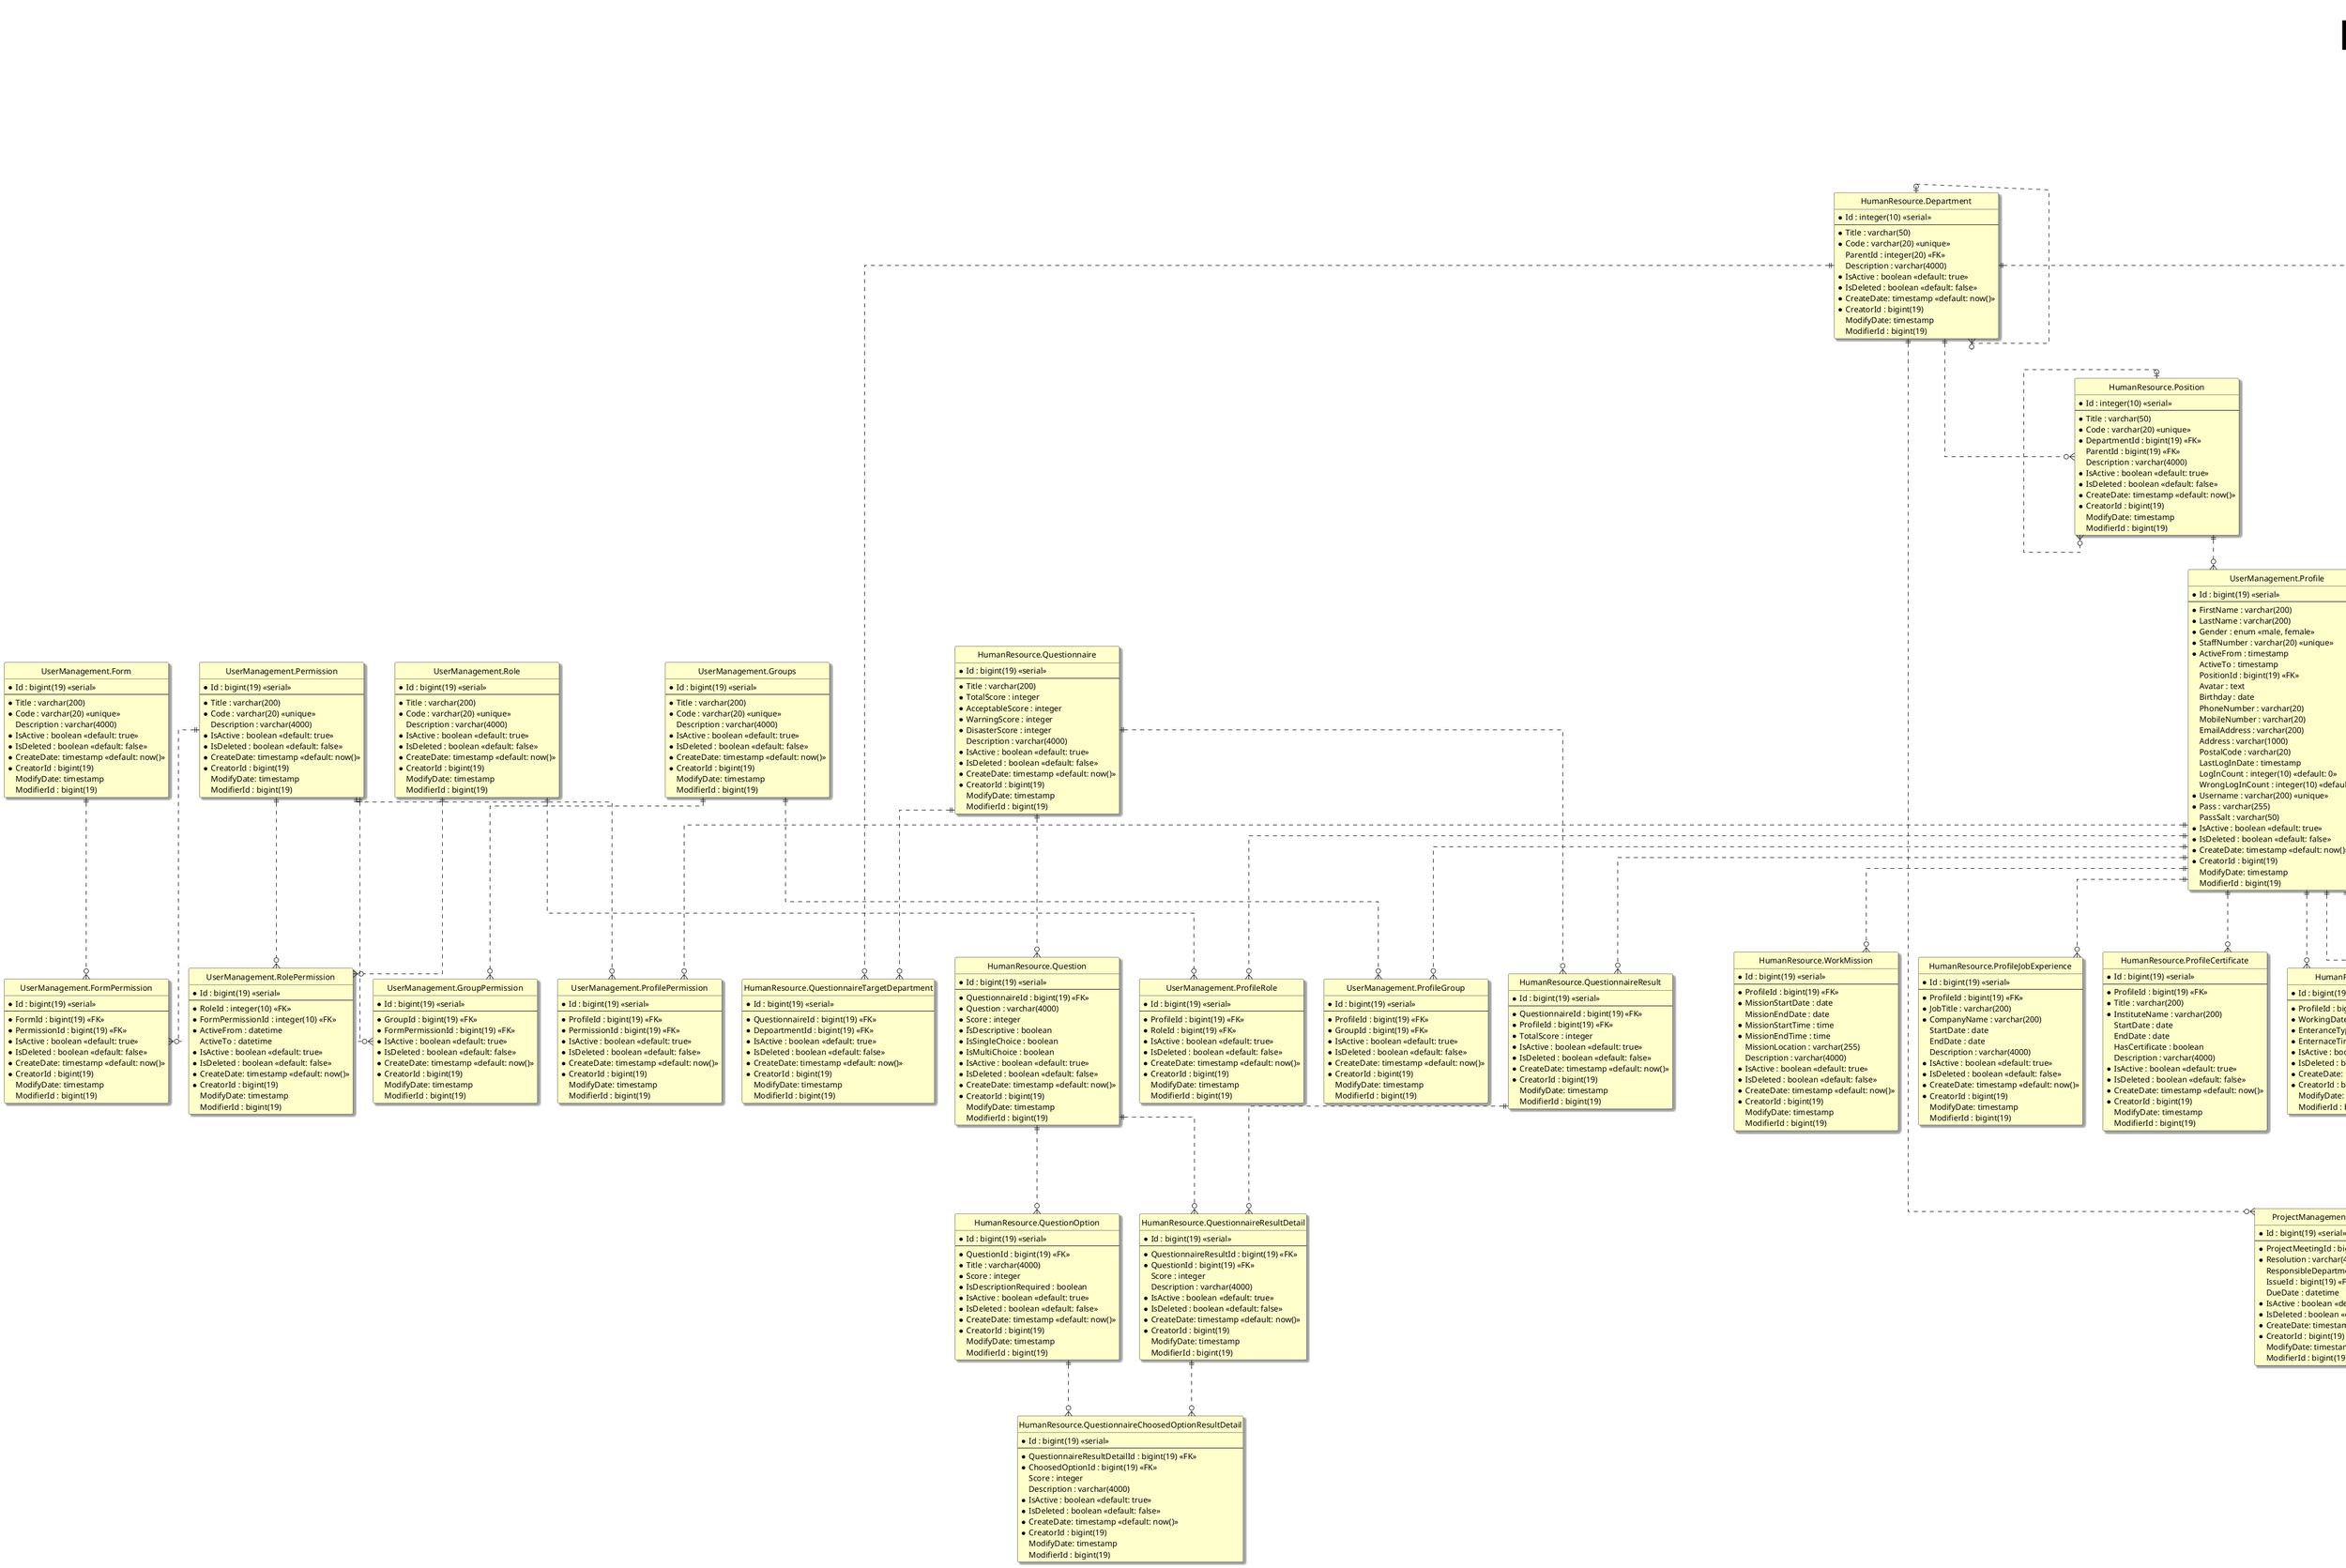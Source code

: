 @startuml
hide circle
skinparam classBackgroundColor #Business
skinparam linetype ortho
skinparam Shadowing True
skinparam TitleFontSize 72pt

title Horizon Research Project (HRP) \n Entity Relationship Diagram \n Version 25.4.7

entity "Basic.EducationLevel" as educationLevel {
  *Id : bigint(19) <<serial>>
  --
  *Title : varchar(200)
  *Code : varchar(20) <<unique>>
  Description : varchar(4000)
  *IsActive : boolean <<default: true>>
  *IsDeleted : boolean <<default: false>>
  *CreateDate: timestamp <<default: now()>>
  *CreatorId : bigint(19)
  ModifyDate: timestamp
  ModifierId : bigint(19)
}

entity "Basic.Priority" as priority {
  *Id : bigint(19) <<serial>>
  --
  *Title : varchar(200)
  *Code : varchar(20) <<unique>>
  *Ordering : integer
  *Color : varchar(7)
  Description : varchar(4000)
  *IsActive : boolean <<default: true>>
  *IsDeleted : boolean <<default: false>>
  *CreateDate: timestamp <<default: now()>>
  *CreatorId : bigint(19)
  ModifyDate: timestamp
  ModifierId : bigint(19)
}

entity "Basic.IssueType" as issueType {
  *Id : bigint(19) <<serial>>
  --
  *Title : varchar(200)
  *Code : varchar(20) <<unique>>
  *IconAddress : varchar(1000)
  *Color : varchar(7)
  Description : varchar(4000)
  *IsActive : boolean <<default: true>>
  *IsDeleted : boolean <<default: false>>
  *CreateDate: timestamp <<default: now()>>
  *CreatorId : bigint(19)
  ModifyDate: timestamp
  ModifierId : bigint(19)
}

entity "Basic.Status" as status {
  *Id : bigint(19) <<serial>>
  --
  *Title : varchar(200)
  *Code : varchar(20) <<unique>>
  Description : varchar(4000)
  *Color : varchar(7)
  *IsToDo : boolean
  *IsInProgress : boolean
  *IsDone : boolean
  *IsActive : boolean <<default: true>>
  *IsDeleted : boolean <<default: false>>
  *CreateDate: timestamp <<default: now()>>
  *CreatorId : bigint(19)
  ModifyDate: timestamp
  ModifierId : bigint(19)
}

entity "Basic.Resolvation" as resolvation {
  *Id : bigint(19) <<serial>>
  --
  *Title : varchar(200)
  *Code : varchar(20) <<unique>>
  Description : varchar(4000)
  *Color : varchar(7)
  *IsResolved : boolean
  *IsActive : boolean <<default: true>>
  *IsDeleted : boolean <<default: false>>
  *CreateDate: timestamp <<default: now()>>
  *CreatorId : bigint(19)
  ModifyDate: timestamp
  ModifierId : bigint(19)
}

entity "Basic.MeetingType" as meetingType {
  *Id : bigint(19) <<serial>>
  --
  *Title : varchar(200)
  *Code : varchar(20) <<unique>>
  Description : varchar(4000)
  *IsActive : boolean <<default: true>>
  *IsDeleted : boolean <<default: false>>
  *CreateDate: timestamp <<default: now()>>
  *CreatorId : bigint(19)
  ModifyDate: timestamp
  ModifierId : bigint(19)
}

entity "Basic.DocumentType" as documentType {
  *Id : bigint(19) <<serial>>
  --
  *Title : varchar(200)
  *Code : varchar(20) <<unique>>
  Description : varchar(4000)
  *IsActive : boolean <<default: true>>
  *IsDeleted : boolean <<default: false>>
  *CreateDate: timestamp <<default: now()>>
  *CreatorId : bigint(19)
  ModifyDate: timestamp
  ModifierId : bigint(19)
}

entity "Basic.FileExtention" as fileExtention {
  *Id : bigint(19) <<serial>>
  --
  *Title : varchar(200)
  *Code : varchar(20) <<unique>>
  Description : varchar(4000)
  *IsActive : boolean <<default: true>>
  *IsDeleted : boolean <<default: false>>
  *CreateDate: timestamp <<default: now()>>
  *CreatorId : bigint(19)
  ModifyDate: timestamp
  ModifierId : bigint(19)
}

entity "Basic.ContractType" as contractType {
  *Id : bigint(19) <<serial>>
  --
  *Title : varchar(200)
  *Code : varchar(20) <<unique>>
  Description : varchar(4000)
  *IsActive : boolean <<default: true>>
  *IsDeleted : boolean <<default: false>>
  *CreateDate: timestamp <<default: now()>>
  *CreatorId : bigint(19)
  ModifyDate: timestamp
  ModifierId : bigint(19)
}

entity "Basic.TimeUnit" as timeUnit {
  *Id : bigint(19) <<serial>>
  --
  *Title : varchar(200)
  *Code : varchar(20) <<unique>>
  BasedOnMiliscond : bigint(19)
  Description : varchar(4000)
  *IsActive : boolean <<default: true>>
  *IsDeleted : boolean <<default: false>>
  *CreateDate: timestamp <<default: now()>>
  *CreatorId : bigint(19)
  ModifyDate: timestamp
  ModifierId : bigint(19)
}

entity "Basic.Currency" as currency {
  *Id : bigint(19) <<serial>>
  --
  *Title : varchar(200)
  *Code : varchar(20) <<unique>>
  *Symbol : varchar(20) <<unique>>
  Description : varchar(4000)
  *IsActive : boolean <<default: true>>
  *IsDeleted : boolean <<default: false>>
  *CreateDate: timestamp <<default: now()>>
  *CreatorId : bigint(19)
  ModifyDate: timestamp
  ModifierId : bigint(19)
}



entity "UserManagement.Role" as role {
  *Id : bigint(19) <<serial>>
  --
  *Title : varchar(200)
  *Code : varchar(20) <<unique>>
  Description : varchar(4000)
  *IsActive : boolean <<default: true>>
  *IsDeleted : boolean <<default: false>>
  *CreateDate: timestamp <<default: now()>>
  *CreatorId : bigint(19)
  ModifyDate: timestamp
  ModifierId : bigint(19)
}

entity "UserManagement.Groups" as groups {
  *Id : bigint(19) <<serial>>
  --
  *Title : varchar(200)
  *Code : varchar(20) <<unique>>
  Description : varchar(4000)
  *IsActive : boolean <<default: true>>
  *IsDeleted : boolean <<default: false>>
  *CreateDate: timestamp <<default: now()>>
  *CreatorId : bigint(19)
  ModifyDate: timestamp
  ModifierId : bigint(19)
}

entity "UserManagement.Permission" as permission {
  *Id : bigint(19) <<serial>>
  --
  *Title : varchar(200)
  *Code : varchar(20) <<unique>>
  Description : varchar(4000)
  *IsActive : boolean <<default: true>>
  *IsDeleted : boolean <<default: false>>
  *CreateDate: timestamp <<default: now()>>
  *CreatorId : bigint(19)
  ModifyDate: timestamp
  ModifierId : bigint(19)
}

entity "UserManagement.Form" as form {
  *Id : bigint(19) <<serial>>
  --
  *Title : varchar(200)
  *Code : varchar(20) <<unique>>
  Description : varchar(4000)
  *IsActive : boolean <<default: true>>
  *IsDeleted : boolean <<default: false>>
  *CreateDate: timestamp <<default: now()>>
  *CreatorId : bigint(19)
  ModifyDate: timestamp
  ModifierId : bigint(19)
}

entity "UserManagement.FormPermission" as formPermission {
  *Id : bigint(19) <<serial>>
  --
  *FormId : bigint(19) <<FK>>
  *PermissionId : bigint(19) <<FK>>
  *IsActive : boolean <<default: true>>
  *IsDeleted : boolean <<default: false>>
  *CreateDate: timestamp <<default: now()>>
  *CreatorId : bigint(19)
  ModifyDate: timestamp
  ModifierId : bigint(19)
}

entity "UserManagement.RolePermission" as rolePermission {
  *Id : bigint(19) <<serial>>
  --
  *RoleId : integer(10) <<FK>>
  *FormPermissionId : integer(10) <<FK>>
  *ActiveFrom : datetime
  ActiveTo : datetime
  *IsActive : boolean <<default: true>>
  *IsDeleted : boolean <<default: false>>
  *CreateDate: timestamp <<default: now()>>
  *CreatorId : bigint(19)
  ModifyDate: timestamp
  ModifierId : bigint(19)
}

entity "UserManagement.GroupPermission" as groupPermission {
  *Id : bigint(19) <<serial>>
  --
  *GroupId : bigint(19) <<FK>>
  *FormPermissionId : bigint(19) <<FK>>
  *IsActive : boolean <<default: true>>
  *IsDeleted : boolean <<default: false>>
  *CreateDate: timestamp <<default: now()>>
  *CreatorId : bigint(19)
  ModifyDate: timestamp
  ModifierId : bigint(19)
}

entity "UserManagement.ProfilePermission" as profilePermission {
  *Id : bigint(19) <<serial>>
  --
  *ProfileId : bigint(19) <<FK>>
  *PermissionId : bigint(19) <<FK>>
  *IsActive : boolean <<default: true>>
  *IsDeleted : boolean <<default: false>>
  *CreateDate: timestamp <<default: now()>>
  *CreatorId : bigint(19)
  ModifyDate: timestamp
  ModifierId : bigint(19)
}

entity "UserManagement.Profile" as profile {
  *Id : bigint(19) <<serial>>
  --
  *FirstName : varchar(200)
  *LastName : varchar(200)
  *Gender : enum <<male, female>>
  *StaffNumber : varchar(20) <<unique>>
  *ActiveFrom : timestamp
  ActiveTo : timestamp
  PositionId : bigint(19) <<FK>>
  Avatar : text
  Birthday : date
  PhoneNumber : varchar(20)
  MobileNumber : varchar(20)
  EmailAddress : varchar(200)
  Address : varchar(1000)
  PostalCode : varchar(20)
  LastLogInDate : timestamp
  LogInCount : integer(10) <<default: 0>>
  WrongLogInCount : integer(10) <<default: 0>>
  *Username : varchar(200) <<unique>>
  *Pass : varchar(255)
  PassSalt : varchar(50)
  *IsActive : boolean <<default: true>>
  *IsDeleted : boolean <<default: false>>
  *CreateDate: timestamp <<default: now()>>
  *CreatorId : bigint(19)
  ModifyDate: timestamp
  ModifierId : bigint(19)
}

entity "UserManagement.ProfileRole" as profileRole {
  *Id : bigint(19) <<serial>>
  --
  *ProfileId : bigint(19) <<FK>>
  *RoleId : bigint(19) <<FK>>
  *IsActive : boolean <<default: true>>
  *IsDeleted : boolean <<default: false>>
  *CreateDate: timestamp <<default: now()>>
  *CreatorId : bigint(19)
  ModifyDate: timestamp
  ModifierId : bigint(19)
}

entity "UserManagement.ProfileGroup" as profileGroup {
  *Id : bigint(19) <<serial>>
  --
  *ProfileId : bigint(19) <<FK>>
  *GroupId : bigint(19) <<FK>>
  *IsActive : boolean <<default: true>>
  *IsDeleted : boolean <<default: false>>
  *CreateDate: timestamp <<default: now()>>
  *CreatorId : bigint(19)
  ModifyDate: timestamp
  ModifierId : bigint(19)
}

entity "HumanResource.Department" as department {
  *Id : integer(10) <<serial>>
  --
  *Title : varchar(50)
  *Code : varchar(20) <<unique>>
  ParentId : integer(20) <<FK>>
  Description : varchar(4000)
  *IsActive : boolean <<default: true>>
  *IsDeleted : boolean <<default: false>>
  *CreateDate: timestamp <<default: now()>>
  *CreatorId : bigint(19)
  ModifyDate: timestamp
  ModifierId : bigint(19)
}

entity "HumanResource.Position" as position {
  *Id : integer(10) <<serial>>
  --
  *Title : varchar(50)
  *Code : varchar(20) <<unique>>
  *DepartmentId : bigint(19) <<FK>>
  ParentId : bigint(19) <<FK>>
  Description : varchar(4000)
  *IsActive : boolean <<default: true>>
  *IsDeleted : boolean <<default: false>>
  *CreateDate: timestamp <<default: now()>>
  *CreatorId : bigint(19)
  ModifyDate: timestamp
  ModifierId : bigint(19)
}

entity "HumanResource.ProfileEducation" as profileEducation {
  *Id : bigint(19) <<serial>>
  --
  *ProfileId : bigint(19) <<FK>>
  *EducatioLevelId : bigint(19) <<FK>>
  DocumentId : bigint(19) <<FK>>
  *Title : varchar(255)
  CollegeName : varchar(255)
  StartDate : date
  EndDate : date
  Description : varchar(4000)
  *IsActive : boolean <<default: true>>
  *IsDeleted : boolean <<default: false>>
  *CreateDate: timestamp <<default: now()>>
  *CreatorId : bigint(19)
  ModifyDate: timestamp
  ModifierId : bigint(19)
}

entity "HumanResource.ProfileJobExperience" as profileJobExperience {
  *Id : bigint(19) <<serial>>
  --
  *ProfileId : bigint(19) <<FK>>
  *JobTitle : varchar(200)
  *CompanyName : varchar(200)
  StartDate : date
  EndDate : date
  Description : varchar(4000)
  *IsActive : boolean <<default: true>>
  *IsDeleted : boolean <<default: false>>
  *CreateDate: timestamp <<default: now()>>
  *CreatorId : bigint(19)
  ModifyDate: timestamp
  ModifierId : bigint(19)
}

entity "HumanResource.ProfileCertificate" as profileCertificate {
  *Id : bigint(19) <<serial>>
  --
  *ProfileId : bigint(19) <<FK>>
  *Title : varchar(200)
  *InstituteName : varchar(200)
  StartDate : date
  EndDate : date
  HasCertificate : boolean
  Description : varchar(4000)
  *IsActive : boolean <<default: true>>
  *IsDeleted : boolean <<default: false>>
  *CreateDate: timestamp <<default: now()>>
  *CreatorId : bigint(19)
  ModifyDate: timestamp
  ModifierId : bigint(19)
}

entity "HumanResource.WorkingTimeTable" as workingTimeTable { 
  *Id : bigint(19) <<serial>>
  --
  *WorkingDay : enum <<Monday, Tuesday, Wednesday, Thursday, Friday, Saturday, Sunday>> <<composite unique>>
  *StartTime : time
  *EndTime : time
  FloatingStartTime : time
  Description : varchar(4000)
  *IsActive : boolean <<default: true>>
  *IsDeleted : boolean <<default: false>>
  *CreateDate: timestamp <<default: now()>>
  *CreatorId : bigint(19)
  ModifyDate: timestamp
  ModifierId : bigint(19)
}

entity "HumanResource.Holidaies" as holidaies {
  *Id : bigint(19) <<serial>>
  --
  HolidayDate : date <<composite unique>> 
  Description : varchar(4000)
  *IsActive : boolean <<default: true>>
  *IsDeleted : boolean <<default: false>>
  *CreateDate: timestamp <<default: now()>>
  *CreatorId : bigint(19)
  ModifyDate: timestamp
  ModifierId : bigint(19)
}

entity "HumanResource.Attendance" as attendance {
  *Id : bigint(19) <<serial>>
  --
  *ProfileId : bigint(19) <<FK>>
  *WorkingDate : date
  *EnteranceType : enum <<enter, exit>>
  *EnternaceTime : time
  *IsActive : boolean <<default: true>>
  *IsDeleted : boolean <<default: false>>
  *CreateDate: timestamp <<default: now()>>
  *CreatorId : bigint(19)
  ModifyDate: timestamp
  ModifierId : bigint(19)
}

entity "HumanResource.Leave" as leave {
  *Id : bigint(19) <<serial>>
  --
  *ProfileId : bigint(19) <<FK>>
  LeaveType : enum <<fulltime, parttime>>
  *LeavingStartDate : date
  LeavingEndDate : date
  *LeavingStartTime : time
  *LeavingEndTime : time
  Description : varchar(4000)
  *IsActive : boolean <<default: true>>
  *IsDeleted : boolean <<default: false>>
  *CreateDate: timestamp <<default: now()>>
  *CreatorId : bigint(19)
  ModifyDate: timestamp
  ModifierId : bigint(19)
}

entity "HumanResource.WorkMission" as workMission {
  *Id : bigint(19) <<serial>>
  --
  *ProfileId : bigint(19) <<FK>>
  *MissionStartDate : date
  MissionEndDate : date
  *MissionStartTime : time
  *MissionEndTime : time
  MissionLocation : varchar(255)
  Description : varchar(4000)
  *IsActive : boolean <<default: true>>
  *IsDeleted : boolean <<default: false>>
  *CreateDate: timestamp <<default: now()>>
  *CreatorId : bigint(19)
  ModifyDate: timestamp
  ModifierId : bigint(19)
}

entity "HumanResource.Questionnaire" as questionnaire {
  *Id : bigint(19) <<serial>>
  --
  *Title : varchar(200)
  *TotalScore : integer
  *AcceptableScore : integer
  *WarningScore : integer
  *DisasterScore : integer
  Description : varchar(4000)
  *IsActive : boolean <<default: true>>
  *IsDeleted : boolean <<default: false>>
  *CreateDate: timestamp <<default: now()>>
  *CreatorId : bigint(19)
  ModifyDate: timestamp
  ModifierId : bigint(19)
}

entity "HumanResource.QuestionnaireTargetDepartment" as questionnaireTargetDepartment {
  *Id : bigint(19) <<serial>>
  --
  *QuestionnaireId : bigint(19) <<FK>>
  *DepoartmentId : bigint(19) <<FK>>
  *IsActive : boolean <<default: true>>
  *IsDeleted : boolean <<default: false>>
  *CreateDate: timestamp <<default: now()>>
  *CreatorId : bigint(19)
  ModifyDate: timestamp
  ModifierId : bigint(19)
}

entity "HumanResource.Question" as question {
  *Id : bigint(19) <<serial>>
  --
  *QuestionnaireId : bigint(19) <<FK>>
  *Question : varchar(4000)
  *Score : integer
  *ّIsDescriptive : boolean
  *IsSingleChoice : boolean
  *IsMultiChoice : boolean
  *IsActive : boolean <<default: true>>
  *IsDeleted : boolean <<default: false>>
  *CreateDate: timestamp <<default: now()>>
  *CreatorId : bigint(19)
  ModifyDate: timestamp
  ModifierId : bigint(19)
}

entity "HumanResource.QuestionOption" as questionOption {
  *Id : bigint(19) <<serial>>
  --
  *QuestionId : bigint(19) <<FK>>
  *Title : varchar(4000)
  *Score : integer
  *IsDescriptionRequired : boolean
  *IsActive : boolean <<default: true>>
  *IsDeleted : boolean <<default: false>>
  *CreateDate: timestamp <<default: now()>>
  *CreatorId : bigint(19)
  ModifyDate: timestamp
  ModifierId : bigint(19)
}

entity "HumanResource.QuestionnaireResult" as questionnaireResult {
  *Id : bigint(19) <<serial>>
  --
  *QuestionnaireId : bigint(19) <<FK>>
  *ProfileId : bigint(19) <<FK>>
  *TotalScore : integer
  *IsActive : boolean <<default: true>>
  *IsDeleted : boolean <<default: false>>
  *CreateDate: timestamp <<default: now()>>
  *CreatorId : bigint(19)
  ModifyDate: timestamp
  ModifierId : bigint(19)
}

entity "HumanResource.QuestionnaireResultDetail" as questionnaireResultDetail {
  *Id : bigint(19) <<serial>>
  --
  *QuestionnaireResultId : bigint(19) <<FK>>
  *QuestionId : bigint(19) <<FK>>
  Score : integer
  Description : varchar(4000)
  *IsActive : boolean <<default: true>>
  *IsDeleted : boolean <<default: false>>
  *CreateDate: timestamp <<default: now()>>
  *CreatorId : bigint(19)
  ModifyDate: timestamp
  ModifierId : bigint(19)
}

entity "HumanResource.QuestionnaireChoosedOptionResultDetail" as questionnairChoosedOptionResultDetail {
  *Id : bigint(19) <<serial>>
  --
  *QuestionnaireResultDetailId : bigint(19) <<FK>>
  *ChoosedOptionId : bigint(19) <<FK>>
  Score : integer
  Description : varchar(4000)
  *IsActive : boolean <<default: true>>
  *IsDeleted : boolean <<default: false>>
  *CreateDate: timestamp <<default: now()>>
  *CreatorId : bigint(19)
  ModifyDate: timestamp
  ModifierId : bigint(19)
}

entity "DocumentManagement.Document" as document {
  *Id : bigint(19) <<serial>>
  --
  *TableName : varchar(255)
  *TableId : bigint(19)
  *DocumentTypeId : bigint(19) <<FK>>
  *FileExtentionId : bigint(19) <<FK>>
  *FileAddress: varchar(4000)
  *IsActive : boolean <<default: true>>
  *IsDeleted : boolean <<default: false>>
  *CreateDate: timestamp <<default: now()>>
  *CreatorId : bigint(19)
  ModifyDate: timestamp
  ModifierId : bigint(19)
}

entity "DocumentManagement.ProjectWorkflowDocumentType" as projectWorkflowDocumentType {
  *Id : bigint(19) <<serial>>
  --
  *DocumentTypeId : bigint(19) <<FK>> <<composite unique>>
  *ProjectWorkflowId : bigint(19) <<FK>> <<composite unique>>
  *IsActive : boolean <<default: true>>
  *IsDeleted : boolean <<default: false>>
  *CreateDate: timestamp <<default: now()>>
  *CreatorId : bigint(19)
  ModifyDate: timestamp
  ModifierId : bigint(19)
}



entity "ProjectManagement.Project" as project {
  *Id : bigint(19) <<serial>>
  --
  *Code : varchar(20) <<unique>>
  *Title : varchar(200)
  Description : varchar(4000)
  StartDate : date
  EndDate : date
  *IsActive : boolean <<default: true>>
  *IsDeleted : boolean <<default: false>>
  *CreateDate: timestamp <<default: now()>>
  *CreatorId : bigint(19)
  ModifyDate: timestamp
  ModifierId : bigint(19)
}

entity "ProjectManagement.ProjectStaffMember" as projectStaffMember {
  *Id : bigint(19) <<serial>>
  --
  *ProjectId : bigint(19) <<FK>> <<composite unique>>
  *ProfileId : bigint(19) <<FK>> <<composite unique>>
  *IsProjectManager : boolean
  *IsActive : boolean <<default: true>>
  *IsDeleted : boolean <<default: false>>
  *CreateDate: timestamp <<default: now()>>
  *CreatorId : bigint(19)
  ModifyDate: timestamp
  ModifierId : bigint(19)
}

entity "ProjectManagement.ProjectDepartmentMember" as projectDepartmentMember {
  *Id : bigint(19) <<serial>>
  --
  *ProjectId : bigint(19) <<FK>> <<composite unique>>
  *DepartmentId : bigint(19) <<FK>> <<composite unique>>
  *IsActive : boolean <<default: true>>
  *IsDeleted : boolean <<default: false>>
  *CreateDate: timestamp <<default: now()>>
  *CreatorId : bigint(19)
  ModifyDate: timestamp
  ModifierId : bigint(19)
}

entity "ProjectManagement.ProjectWorkflow" as projectWorkflow {
  *Id : bigint(19) <<serial>>
  --
  *ProjectId : bigint(19) <<FK>>
  *Code : varchar(20) <<unique>>
  *Title : varchar(200)
  Description : varchar(4000)
  *IsActive : boolean <<default: true>>
  *IsDeleted : boolean <<default: false>>
  *CreateDate: timestamp <<default: now()>>
  *CreatorId : bigint(19)
  ModifyDate: timestamp
  ModifierId : bigint(19)
}


entity "ProjectManagement.ProjectWorkflowStatus" as projectWorkflowStatus {
  *Id : bigint(19) <<serial>>
  --
  *ProjectWorkflowId : bigint(19) <<FK>>
  *StatusId : bigint(19) <<FK>>
  *IsActive : boolean <<default: true>>
  *IsDeleted : boolean <<default: false>>
  *CreateDate: timestamp <<default: now()>>
  *CreatorId : bigint(19)
  ModifyDate: timestamp
  ModifierId : bigint(19)
}

entity "ProjectManagement.ProjectWorkflowResolvation" as projectWorkflowResolvation {
  *Id : bigint(19) <<serial>>
  --
  *ProjectWorkflowId : bigint(19) <<FK>>
  *ResolvationId : bigint(19) <<FK>>
  *IsActive : boolean <<default: true>>
  *IsDeleted : boolean <<default: false>>
  *CreateDate: timestamp <<default: now()>>
  *CreatorId : bigint(19)
  ModifyDate: timestamp
  ModifierId : bigint(19)
}

entity "ProjectManagement.ProjectWorkflowProgress" as projectWorkflowProgress {
  *Id : bigint(19) <<serial>>
  --
  *Title : varchar(255)
  StartProjectWorkflowStatusId : bigint(19) <<FK>>
  *IsFromStartPoint : boolean
  *CanBeStartedFromAnyStatus : boolean
  EndProjectWorkflowStatusId : bigint(19) <<FK>>
  *IsWorkflowEndPoint : boolean
  *IsActive : boolean <<default: true>>
  *IsDeleted : boolean <<default: false>>
  *CreateDate: timestamp <<default: now()>>
  *CreatorId : bigint(19)
  ModifyDate: timestamp
  ModifierId : bigint(19)
}

entity "ProjectManagement.Issue" as issue {
  *Id : bigint(19) <<serial>>
  --
  *ProjectId : bigint(19) <<FK>>
  AssigneeId : bigint(19) <<FK>>
  *Code : varchar(20) <<unique>>
  *Title : varchar(200)
  Description : varchar(4000)
  DueDate : date
  PriorityId : bigint(19) <<FK>>
  *IssueTypeId : bigint(19) <<FK>>
  *CuurentStatusId : bigint(19) <<FK>>
  *CurrentResolvationId : bigint(19) <<FK>>
  *IsActive : boolean <<default: true>>
  *IsDeleted : boolean <<default: false>>
  *CreateDate: timestamp <<default: now()>>
  *CreatorId : bigint(19)
  ModifyDate: timestamp
  ModifierId : bigint(19)
}

entity "ProjectManagement.IssueComment" as issueComment {
  *Id : bigint(19) <<serial>>
  --
  *IssueId : bigint(19) <<FK>>
  *CommentText : varchar(4000)
  *IsActive : boolean <<default: true>>
  *IsDeleted : boolean <<default: false>>
  *CreateDate: timestamp <<default: now()>>
  *CreatorId : bigint(19)
  ModifyDate: timestamp
  ModifierId : bigint(19)
}

entity "ProjectManagement.IssueAttachment" as issueAttachment {
  *Id : bigint(19) <<serial>>
  --
  *IssueId : bigint(19) <<FK>> <<composite unique>>
  *DocumentId : bigint(19) <<FK>> <<composite unique>>
  *IsActive : boolean <<default: true>>
  *IsDeleted : boolean <<default: false>>
  *CreateDate: timestamp <<default: now()>>
  *CreatorId : bigint(19)
  ModifyDate: timestamp
  ModifierId : bigint(19)
}

entity "ProjectManagement.ProjectRelease" as release {
  *Id : bigint(19) <<serial>>
  --
  *ProjectId : bigint(19) <<FK>>
  *VersionNumber : varchar(20) <<unique>>
  ReleaseDate : date
  Description : varchar(4000)
  *IsActive : boolean <<default: true>>
  *IsDeleted : boolean <<default: false>>
  *CreateDate: timestamp <<default: now()>>
  *CreatorId : bigint(19)
  ModifyDate: timestamp
  ModifierId : bigint(19)
}

entity "ProjectManagement.ProjectReleaseIssue" as releaseIssue {
  *Id : bigint(19) <<serial>>
  --
  *ProjectReleaseId : bigint(19) <<FK>> <<composite unique>>
  *IssueId : bigint(19) <<FK>> <<composite unique>>
  IsFinalized : boolean
  *IsActive : boolean <<default: true>>
  *IsDeleted : boolean <<default: false>>
  *CreateDate: timestamp <<default: now()>>
  *CreatorId : bigint(19)
  ModifyDate: timestamp
  ModifierId : bigint(19)
}

entity "ProjectManagement.WorkLog" as workLog {
  *Id : bigint(19) <<serial>>
  --
  *IssueId : bigint(19) <<FK>>
  *LogDate : date
  *StartWorkTime : time
  *WorkingDuration : float 
  *TimeUnitId : bigint(19) <<FK>>
  Description : varchar(4000)
  *IsActive : boolean <<default: true>>
  *IsDeleted : boolean <<default: false>>
  *CreateDate: timestamp <<default: now()>>
  *CreatorId : bigint(19)
  ModifyDate: timestamp
  ModifierId : bigint(19)
}


entity "DocumentManagement.WorkflowEligibleFileExtention" as workflowEligibleFileExtention {
  *Id : bigint(19) <<serial>>
  --
  *WorkflowId : bigint(19) <<FK>> <<composite unique>>
  *FileExtentionId : bigint(19) <<FK>> <<composite unique>>
  *MaxFileSizeForUpload : integer <<default: 5242880>>
  *IsActive : boolean <<default: true>>
  *IsDeleted : boolean <<default: false>>
  *CreateDate: timestamp <<default: now()>>
  *CreatorId : bigint(19)
  ModifyDate: timestamp
  ModifierId : bigint(19)
}


entity "ProjectManagement.IssueWorkflowHistory" as issueWorkflowHistory {
  *Id : bigint(19) <<serial>>
  --
  *IssueId : bigint(19) <<FK>>
  *StartStatusId : bigint(19) <<FK>>
  *EndStatusId : bigint(19) <<FK>>
  *ProjectWorkflowProgressId : bigint(19) <<FK>>
  ProjectWorkflowResolvationId : bigint(19) <<FK>>
  *IsActive : boolean <<default: true>>
  *IsDeleted : boolean <<default: false>>
  *CreateDate: timestamp <<default: now()>>
  *CreatorId : bigint(19)
  ModifyDate: timestamp
  ModifierId : bigint(19)
}

entity "ProjectManagement.ProjectMeeting" as projectMeeting {
  *Id : bigint(19) <<serial>>
  --
  *ProjectId : bigint(19) <<FK>>
  *MeetingTypeId : bigint(19) <<FK>>
  *MeetingDate : date
  *Title : varchar(255)
  *Location : varchar(255)
  MinutesDocumentId : bigint(19) <<FK>>
  Description : varchar(4000)
  ScheduleStartTime : time
  ScheduleEndTime : time
  ActualStartTime : time
  ActualEndTime : time
  *IsCanncelled : boolean <<default: false>>
  *IsActive : boolean <<default: true>>
  *IsDeleted : boolean <<default: false>>
  *CreateDate: timestamp <<default: now()>>
  *CreatorId : bigint(19)
  ModifyDate: timestamp
  ModifierId : bigint(19)
}

entity "ProjectManagement.MeetingInvitees" as meetingInvitees {
  *Id : bigint(19) <<serial>>
  --
  *ProjectMeetingId : bigint(19) <<FK>>
  *ProfileId : bigint(19) <<FK>>
  IsAttanded : boolean
  *IsActive : boolean <<default: true>>
  *IsDeleted : boolean <<default: false>>
  *CreateDate: timestamp <<default: now()>>
  *CreatorId : bigint(19)
  ModifyDate: timestamp
  ModifierId : bigint(19)
}


entity "ProjectManagement.MeetingMinutes" as meetingMinutes {
  *Id : bigint(19) <<serial>>
  --
  *ProjectMeetingId : bigint(19) <<FK>>
  *Resolution : varchar(4000)
  ResponsibleDepartmentId : bigint(19) <<FK>>
  IssueId : bigint(19) <<FK>>
  DueDate : datetime
  *IsActive : boolean <<default: true>>
  *IsDeleted : boolean <<default: false>>
  *CreateDate: timestamp <<default: now()>>
  *CreatorId : bigint(19)
  ModifyDate: timestamp
  ModifierId : bigint(19)
}

entity "Finance.StaffContract" as staffContract {
  *Id : bigint(19) <<serial>>
  --
  *ProfileId : bigint(19) <<FK>>
  *ContractTypeId : bigint(19) <<FK>>
  *StartDate : date
  *EndDate : date
  *Title : varchar(200)
  Description : varchar(4000)
  AutoRenewal : boolean
  *IsActive : boolean <<default: true>>
  *IsDeleted : boolean <<default: false>>
  *CreateDate: timestamp <<default: now()>>
  *CreatorId : bigint(19)
  ModifyDate: timestamp
  ModifierId : bigint(19)
}

entity "Finance.ContractSalaryItem" as contractSalaryItem {
  *Id : bigint(19) <<serial>>
  --
  *StaffContractId : bigint(19) <<FK>>
  *Title : varchar(200)
  *Amount : numeric(22,2)
  *CurrencyId : bigint(19) <<FK>>
  Description : varchar(4000)
  *CalculationTimeUnitId : bigint(19) <<FK>>
  *IsActive : boolean <<default: true>>
  *IsDeleted : boolean <<default: false>>
  *CreateDate: timestamp <<default: now()>>
  *CreatorId : bigint(19)
  ModifyDate: timestamp
  ModifierId : bigint(19)
}

entity "Finance.ContractDeductionItem" as contractDeductionItem {
  *Id : bigint(19) <<serial>>
  --
  *StaffContractId : bigint(19) <<FK>>
  *Title : varchar(200)
  *CalculationType : enum <<percentage, fixedAmount>>
  DeductionPercentage : numeric(3,2) <<from 0 until 100>>
  FixedAmount : numeric(22,2)
  *FixedAmountCurrencyId : bigint(19) <<FK>>
  Description : varchar(4000)
  *CalculationTimeUnitId : bigint(19) <<FK>>
  *IsActive : boolean <<default: true>>
  *IsDeleted : boolean <<default: false>>
  *CreateDate: timestamp <<default: now()>>
  *CreatorId : bigint(19)
  ModifyDate: timestamp
  ModifierId : bigint(19)
}

entity "Finance.Supplier" as supplier {
  *Id : bigint(19) <<serial>>
  --
  *Title : varchar(255)
  Description : varchar(4000)
  Address : varchar(4000)
  PhoneNumber : varchar(20)
  MobileNumber : varchar(20)
  Email : varchar(100)
  PostalCode : varchar(20)
  *IsActive : boolean <<default: true>>
  *IsDeleted : boolean <<default: false>>
  *CreateDate: timestamp <<default: now()>>
  *CreatorId : bigint(19)
  ModifyDate: timestamp
  ModifierId : bigint(19)
}

entity "Finance.CostReceipt" as costReceipt {
  *Id : bigint(19) <<serial>>
  --
  *SupplierId : bigint(19) <<FK>>
  *DocumentId : bigint(19) <<FK>>
  *ReceiptDate : date
  *TotalAmount : numeric(22,2)
  *CurrencyId : bigint(19) <<FK>>
  Description : varchar(4000)
  *IsActive : boolean <<default: true>>
  *IsDeleted : boolean <<default: false>>
  *CreateDate: timestamp <<default: now()>>
  *CreatorId : bigint(19)
  ModifyDate: timestamp
  ModifierId : bigint(19)
}

entity "Finance.CostReceiptItem" as costReceiptItem {
  *Id : bigint(19) <<serial>>
  --
  *CostReceiptId : bigint(19) <<FK>>
  *ItemTitle : varchar(255)
  *UnitAmount : numeric(22,2)
  *CurrencyId : bigint(19) <<FK>>
  *Quantity : float
  Description : varchar(4000)
  *IsActive : boolean <<default: true>>
  *IsDeleted : boolean <<default: false>>
  *CreateDate: timestamp <<default: now()>>
  *CreatorId : bigint(19)
  ModifyDate: timestamp
  ModifierId : bigint(19)
}

entity "Finance.ProjectDirectCostItem" as projectDirectCostItem {
  *Id : bigint(19) <<serial>>
  --
  *ProjectId : bigint(19) <<FK>>
  *CostReceiptItemId : bigint(19) <<FK>>
  Description : varchar(4000)
  *IsActive : boolean <<default: true>>
  *IsDeleted : boolean <<default: false>>
  *CreateDate: timestamp <<default: now()>>
  *CreatorId : bigint(19)
  ModifyDate: timestamp
  ModifierId : bigint(19)
}

entity "Finance.CostPaymentReceipt" as costPaymentReceipt {
  *Id : bigint(19) <<serial>>
  --
  *CostReceiptId : bigint(19) <<FK>>
  *DocumentId : bigint(19) <<FK>>
  *Amount : numeric(22,2)
  *CurrencyId : bigint(19) <<FK>>
  *PaymentDate : date
  Description : varchar(4000)
  *IsActive : boolean <<default: true>>
  *IsDeleted : boolean <<default: false>>
  *CreateDate: timestamp <<default: now()>>
  *CreatorId : bigint(19)
  ModifyDate: timestamp
  ModifierId : bigint(19)
}

entity "Finance.SalaryPaymentReceipt" as salaryPaymentReceipt {
  *Id : bigint(19) <<serial>>
  --
  *StaffContractId : bigint(19) <<FK>>
  *DocumentId : bigint(19) <<FK>>
  *Amount : numeric(22,2)
  *CurrencyId : bigint(19) <<FK>>
  *PaymentDate : date
  Description : varchar(4000)
  *IsActive : boolean <<default: true>>
  *IsDeleted : boolean <<default: false>>
  *CreateDate: timestamp <<default: now()>>
  *CreatorId : bigint(19)
  ModifyDate: timestamp
  ModifierId : bigint(19)
}

entity "Finance.StaffAditionalPaymentReceipt" as staffAditionalPaymentReceipt {
  *Id : bigint(19) <<serial>>
  --
  *ProfileId : bigint(19) <<FK>>
  *DocumentId : bigint(19) <<FK>>
  *Amount : numeric(22,2)
  *CurrencyId : bigint(19) <<FK>>
  *PaymentDate : date
  Description : varchar(4000)
  *IsActive : boolean <<default: true>>
  *IsDeleted : boolean <<default: false>>
  *CreateDate: timestamp <<default: now()>>
  *CreatorId : bigint(19)
  ModifyDate: timestamp
  ModifierId : bigint(19)
}

form ||..o{ formPermission
permission ||..o{ formPermission
role ||..o{ rolePermission
permission ||..o{ rolePermission
groups ||..o{ groupPermission
permission ||..o{ groupPermission
profile ||..o{ profilePermission
permission ||..o{ profilePermission
profile ||..o{ profileRole
role ||..o{ profileRole
profile ||..o{ profileGroup
groups ||..o{ profileGroup
department |o..o{ department
position |o..o{ position
department ||..o{ position
position ||..o{ profile
profile ||..o{ profileEducation
educationLevel ||..o{ profileEducation
profile ||..o{ profileCertificate
profile ||..o{ profileJobExperience
project ||..o{ issue
issueType ||..o{ issue
priority ||..o{ issue
profile ||..o{ issue
projectWorkflowStatus ||..o{ issue
projectWorkflowResolvation ||..o{ issue
project ||..o{ projectWorkflow
projectWorkflow ||..o{ projectWorkflowStatus
projectWorkflowStatus ||..o{ projectWorkflowProgress
projectWorkflowStatus ||..o{ projectWorkflowProgress
issue ||..o{ issueComment
project ||..o{ projectMeeting
profile ||..o{ meetingInvitees
projectMeeting ||..o{ meetingInvitees
department ||..o{ meetingMinutes
projectMeeting ||..o{ meetingMinutes
issue ||..o{ issueAttachment
document ||..o{ issueAttachment
document ||..o{ projectMeeting
meetingType ||..o{ projectMeeting
documentType ||..o{ document
fileExtention ||..o{ document
projectWorkflow ||..o{ workflowEligibleFileExtention
fileExtention ||..o{ workflowEligibleFileExtention
issue ||..o{ workLog
timeUnit ||..o{ workLog
issue ||..o{  issueWorkflowHistory
status ||..o{ issueWorkflowHistory
status ||..o{ issueWorkflowHistory
projectWorkflowProgress ||..o{ issueWorkflowHistory
projectWorkflowResolvation ||..o{ issueWorkflowHistory
questionnaire ||..o{ questionnaireTargetDepartment
department ||..o{ questionnaireTargetDepartment
questionnaire ||..o{ question
question ||..o{ questionOption
questionnaire ||..o{ questionnaireResult
profile ||..o{ questionnaireResult
questionnaireResult ||..o{ questionnaireResultDetail
question ||..o{ questionnaireResultDetail
questionnaireResultDetail ||..o{ questionnairChoosedOptionResultDetail
questionOption ||..o{ questionnairChoosedOptionResultDetail
project ||..o{ release
release ||..o{ releaseIssue
issue ||..o{ releaseIssue
project ||..o{ projectStaffMember
profile ||..o{ projectStaffMember
project ||..o{ projectDepartmentMember
department ||..o{ projectDepartmentMember
profile ||..o{ attendance
profile ||..o{ leave
profile ||..o{ workMission
contractType ||..o{ staffContract
profile ||..o{ staffContract
staffContract ||..o{ contractSalaryItem
timeUnit ||..o{ contractSalaryItem
currency ||..o{ contractSalaryItem
supplier ||..o{ costReceipt
document ||..o{ costReceipt
currency ||..o{ costReceipt
costReceipt ||..o{ costReceiptItem
currency ||..o{ costReceiptItem
costReceiptItem ||..o{ projectDirectCostItem
project ||..o{ projectDirectCostItem
costReceiptItem ||..o{ projectDirectCostItem
costReceipt ||..o{ costPaymentReceipt
document ||..o{ costPaymentReceipt
currency ||..o{ costPaymentReceipt
staffContract ||..o{ contractDeductionItem
timeUnit ||..o{ contractDeductionItem
currency ||..o{ contractDeductionItem
document ||..o{ salaryPaymentReceipt
staffContract ||..o{ salaryPaymentReceipt
currency ||..o{ salaryPaymentReceipt
projectWorkflow ||..o{ projectWorkflowDocumentType
documentType ||..o{ projectWorkflowDocumentType
document ||..o{ profileEducation
projectWorkflow ||..o{ projectWorkflowResolvation
resolvation ||..o{ projectWorkflowResolvation
profile ||..o{ staffAditionalPaymentReceipt
document ||..o{ staffAditionalPaymentReceipt
@enduml